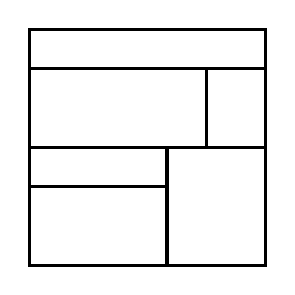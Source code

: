 \begin{tikzpicture}[very thick, scale=.5]
    \draw (0,5) rectangle (6,6);
    \draw (0,3) rectangle (9/2,5);
    \draw (9/2,3) rectangle (6,5);
    \draw (0,2) rectangle (7/2,3);
    \draw (0,0) rectangle (7/2,2);
    \draw (7/2,0) rectangle (6,3);
\end{tikzpicture}
